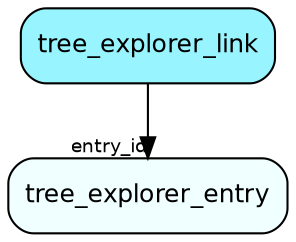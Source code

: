 digraph tree_explorer_link  {
node [shape = box style="rounded, filled" fontname = "Helvetica" fontsize = "12" ]
edge [fontname = "Helvetica" fontsize = "9"]

tree_explorer_link[fillcolor = "cadetblue1"]
tree_explorer_entry[fillcolor = "azure1"]
tree_explorer_link -> tree_explorer_entry [headlabel = "entry_id"]
}
